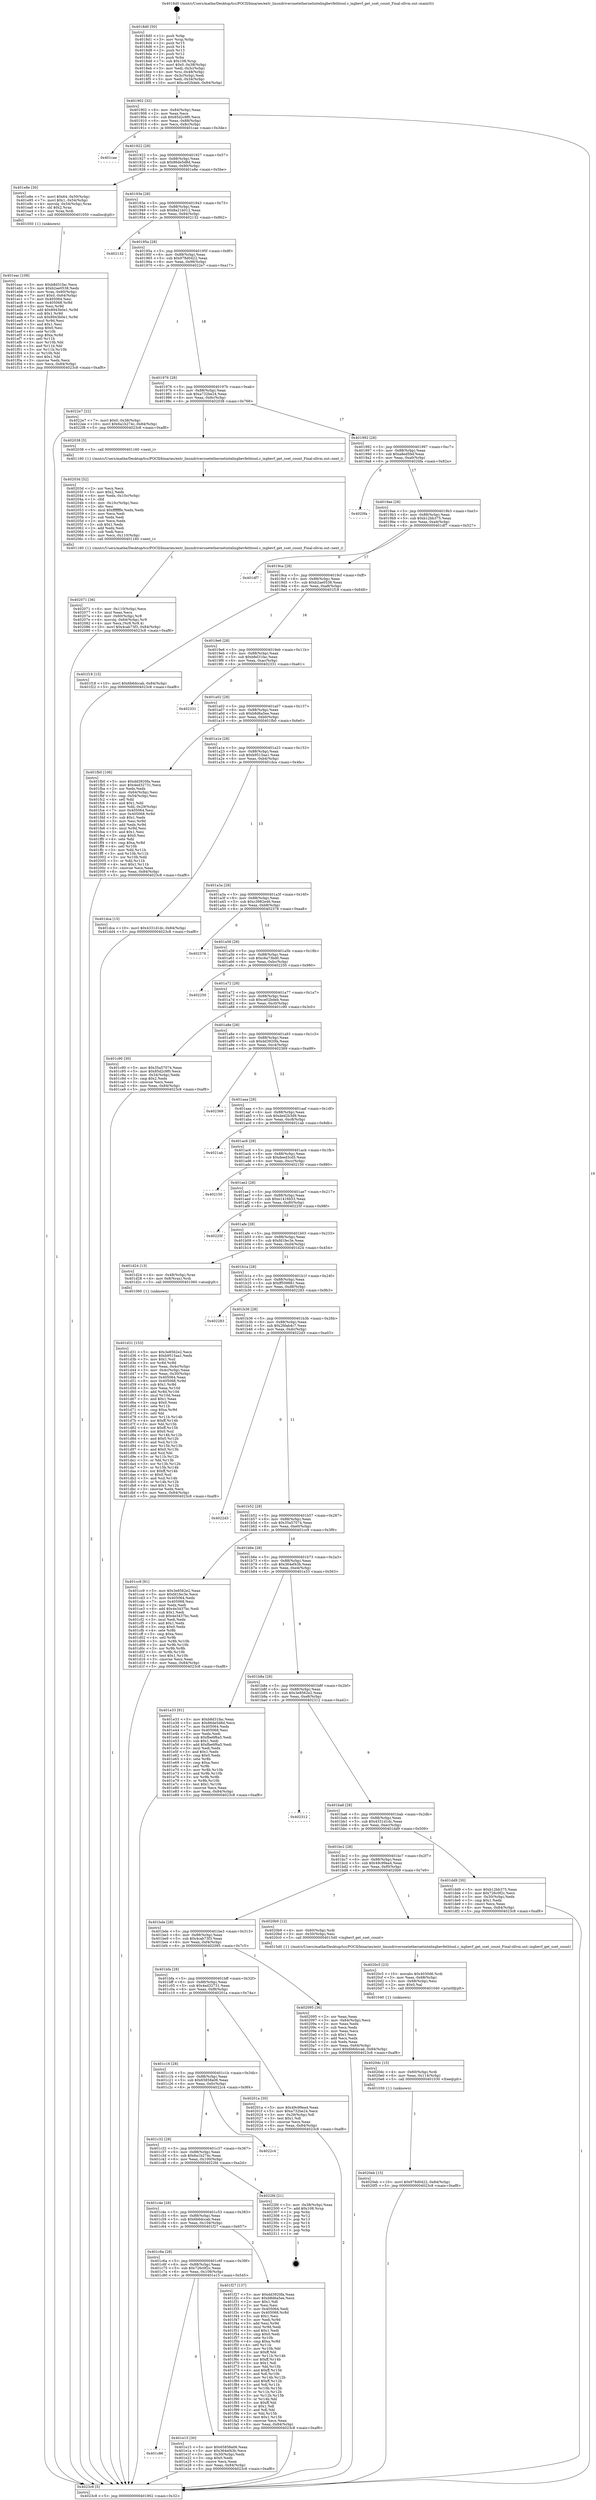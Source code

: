 digraph "0x4018d0" {
  label = "0x4018d0 (/mnt/c/Users/mathe/Desktop/tcc/POCII/binaries/extr_linuxdriversnetethernetintelixgbevfethtool.c_ixgbevf_get_sset_count_Final-ollvm.out::main(0))"
  labelloc = "t"
  node[shape=record]

  Entry [label="",width=0.3,height=0.3,shape=circle,fillcolor=black,style=filled]
  "0x401902" [label="{
     0x401902 [32]\l
     | [instrs]\l
     &nbsp;&nbsp;0x401902 \<+6\>: mov -0x84(%rbp),%eax\l
     &nbsp;&nbsp;0x401908 \<+2\>: mov %eax,%ecx\l
     &nbsp;&nbsp;0x40190a \<+6\>: sub $0x85d2c9f0,%ecx\l
     &nbsp;&nbsp;0x401910 \<+6\>: mov %eax,-0x88(%rbp)\l
     &nbsp;&nbsp;0x401916 \<+6\>: mov %ecx,-0x8c(%rbp)\l
     &nbsp;&nbsp;0x40191c \<+6\>: je 0000000000401cae \<main+0x3de\>\l
  }"]
  "0x401cae" [label="{
     0x401cae\l
  }", style=dashed]
  "0x401922" [label="{
     0x401922 [28]\l
     | [instrs]\l
     &nbsp;&nbsp;0x401922 \<+5\>: jmp 0000000000401927 \<main+0x57\>\l
     &nbsp;&nbsp;0x401927 \<+6\>: mov -0x88(%rbp),%eax\l
     &nbsp;&nbsp;0x40192d \<+5\>: sub $0x86de5d8d,%eax\l
     &nbsp;&nbsp;0x401932 \<+6\>: mov %eax,-0x90(%rbp)\l
     &nbsp;&nbsp;0x401938 \<+6\>: je 0000000000401e8e \<main+0x5be\>\l
  }"]
  Exit [label="",width=0.3,height=0.3,shape=circle,fillcolor=black,style=filled,peripheries=2]
  "0x401e8e" [label="{
     0x401e8e [30]\l
     | [instrs]\l
     &nbsp;&nbsp;0x401e8e \<+7\>: movl $0x64,-0x50(%rbp)\l
     &nbsp;&nbsp;0x401e95 \<+7\>: movl $0x1,-0x54(%rbp)\l
     &nbsp;&nbsp;0x401e9c \<+4\>: movslq -0x54(%rbp),%rax\l
     &nbsp;&nbsp;0x401ea0 \<+4\>: shl $0x2,%rax\l
     &nbsp;&nbsp;0x401ea4 \<+3\>: mov %rax,%rdi\l
     &nbsp;&nbsp;0x401ea7 \<+5\>: call 0000000000401050 \<malloc@plt\>\l
     | [calls]\l
     &nbsp;&nbsp;0x401050 \{1\} (unknown)\l
  }"]
  "0x40193e" [label="{
     0x40193e [28]\l
     | [instrs]\l
     &nbsp;&nbsp;0x40193e \<+5\>: jmp 0000000000401943 \<main+0x73\>\l
     &nbsp;&nbsp;0x401943 \<+6\>: mov -0x88(%rbp),%eax\l
     &nbsp;&nbsp;0x401949 \<+5\>: sub $0x8a21b012,%eax\l
     &nbsp;&nbsp;0x40194e \<+6\>: mov %eax,-0x94(%rbp)\l
     &nbsp;&nbsp;0x401954 \<+6\>: je 0000000000402132 \<main+0x862\>\l
  }"]
  "0x4020eb" [label="{
     0x4020eb [15]\l
     | [instrs]\l
     &nbsp;&nbsp;0x4020eb \<+10\>: movl $0x978d0422,-0x84(%rbp)\l
     &nbsp;&nbsp;0x4020f5 \<+5\>: jmp 00000000004023c8 \<main+0xaf8\>\l
  }"]
  "0x402132" [label="{
     0x402132\l
  }", style=dashed]
  "0x40195a" [label="{
     0x40195a [28]\l
     | [instrs]\l
     &nbsp;&nbsp;0x40195a \<+5\>: jmp 000000000040195f \<main+0x8f\>\l
     &nbsp;&nbsp;0x40195f \<+6\>: mov -0x88(%rbp),%eax\l
     &nbsp;&nbsp;0x401965 \<+5\>: sub $0x978d0422,%eax\l
     &nbsp;&nbsp;0x40196a \<+6\>: mov %eax,-0x98(%rbp)\l
     &nbsp;&nbsp;0x401970 \<+6\>: je 00000000004022e7 \<main+0xa17\>\l
  }"]
  "0x4020dc" [label="{
     0x4020dc [15]\l
     | [instrs]\l
     &nbsp;&nbsp;0x4020dc \<+4\>: mov -0x60(%rbp),%rdi\l
     &nbsp;&nbsp;0x4020e0 \<+6\>: mov %eax,-0x114(%rbp)\l
     &nbsp;&nbsp;0x4020e6 \<+5\>: call 0000000000401030 \<free@plt\>\l
     | [calls]\l
     &nbsp;&nbsp;0x401030 \{1\} (unknown)\l
  }"]
  "0x4022e7" [label="{
     0x4022e7 [22]\l
     | [instrs]\l
     &nbsp;&nbsp;0x4022e7 \<+7\>: movl $0x0,-0x38(%rbp)\l
     &nbsp;&nbsp;0x4022ee \<+10\>: movl $0x6a1b274c,-0x84(%rbp)\l
     &nbsp;&nbsp;0x4022f8 \<+5\>: jmp 00000000004023c8 \<main+0xaf8\>\l
  }"]
  "0x401976" [label="{
     0x401976 [28]\l
     | [instrs]\l
     &nbsp;&nbsp;0x401976 \<+5\>: jmp 000000000040197b \<main+0xab\>\l
     &nbsp;&nbsp;0x40197b \<+6\>: mov -0x88(%rbp),%eax\l
     &nbsp;&nbsp;0x401981 \<+5\>: sub $0xa732be24,%eax\l
     &nbsp;&nbsp;0x401986 \<+6\>: mov %eax,-0x9c(%rbp)\l
     &nbsp;&nbsp;0x40198c \<+6\>: je 0000000000402038 \<main+0x768\>\l
  }"]
  "0x4020c5" [label="{
     0x4020c5 [23]\l
     | [instrs]\l
     &nbsp;&nbsp;0x4020c5 \<+10\>: movabs $0x4030d6,%rdi\l
     &nbsp;&nbsp;0x4020cf \<+3\>: mov %eax,-0x68(%rbp)\l
     &nbsp;&nbsp;0x4020d2 \<+3\>: mov -0x68(%rbp),%esi\l
     &nbsp;&nbsp;0x4020d5 \<+2\>: mov $0x0,%al\l
     &nbsp;&nbsp;0x4020d7 \<+5\>: call 0000000000401040 \<printf@plt\>\l
     | [calls]\l
     &nbsp;&nbsp;0x401040 \{1\} (unknown)\l
  }"]
  "0x402038" [label="{
     0x402038 [5]\l
     | [instrs]\l
     &nbsp;&nbsp;0x402038 \<+5\>: call 0000000000401160 \<next_i\>\l
     | [calls]\l
     &nbsp;&nbsp;0x401160 \{1\} (/mnt/c/Users/mathe/Desktop/tcc/POCII/binaries/extr_linuxdriversnetethernetintelixgbevfethtool.c_ixgbevf_get_sset_count_Final-ollvm.out::next_i)\l
  }"]
  "0x401992" [label="{
     0x401992 [28]\l
     | [instrs]\l
     &nbsp;&nbsp;0x401992 \<+5\>: jmp 0000000000401997 \<main+0xc7\>\l
     &nbsp;&nbsp;0x401997 \<+6\>: mov -0x88(%rbp),%eax\l
     &nbsp;&nbsp;0x40199d \<+5\>: sub $0xa8ed5fef,%eax\l
     &nbsp;&nbsp;0x4019a2 \<+6\>: mov %eax,-0xa0(%rbp)\l
     &nbsp;&nbsp;0x4019a8 \<+6\>: je 00000000004020fa \<main+0x82a\>\l
  }"]
  "0x402071" [label="{
     0x402071 [36]\l
     | [instrs]\l
     &nbsp;&nbsp;0x402071 \<+6\>: mov -0x110(%rbp),%ecx\l
     &nbsp;&nbsp;0x402077 \<+3\>: imul %eax,%ecx\l
     &nbsp;&nbsp;0x40207a \<+4\>: mov -0x60(%rbp),%r8\l
     &nbsp;&nbsp;0x40207e \<+4\>: movslq -0x64(%rbp),%r9\l
     &nbsp;&nbsp;0x402082 \<+4\>: mov %ecx,(%r8,%r9,4)\l
     &nbsp;&nbsp;0x402086 \<+10\>: movl $0x4cab73f3,-0x84(%rbp)\l
     &nbsp;&nbsp;0x402090 \<+5\>: jmp 00000000004023c8 \<main+0xaf8\>\l
  }"]
  "0x4020fa" [label="{
     0x4020fa\l
  }", style=dashed]
  "0x4019ae" [label="{
     0x4019ae [28]\l
     | [instrs]\l
     &nbsp;&nbsp;0x4019ae \<+5\>: jmp 00000000004019b3 \<main+0xe3\>\l
     &nbsp;&nbsp;0x4019b3 \<+6\>: mov -0x88(%rbp),%eax\l
     &nbsp;&nbsp;0x4019b9 \<+5\>: sub $0xb12bb375,%eax\l
     &nbsp;&nbsp;0x4019be \<+6\>: mov %eax,-0xa4(%rbp)\l
     &nbsp;&nbsp;0x4019c4 \<+6\>: je 0000000000401df7 \<main+0x527\>\l
  }"]
  "0x40203d" [label="{
     0x40203d [52]\l
     | [instrs]\l
     &nbsp;&nbsp;0x40203d \<+2\>: xor %ecx,%ecx\l
     &nbsp;&nbsp;0x40203f \<+5\>: mov $0x2,%edx\l
     &nbsp;&nbsp;0x402044 \<+6\>: mov %edx,-0x10c(%rbp)\l
     &nbsp;&nbsp;0x40204a \<+1\>: cltd\l
     &nbsp;&nbsp;0x40204b \<+6\>: mov -0x10c(%rbp),%esi\l
     &nbsp;&nbsp;0x402051 \<+2\>: idiv %esi\l
     &nbsp;&nbsp;0x402053 \<+6\>: imul $0xfffffffe,%edx,%edx\l
     &nbsp;&nbsp;0x402059 \<+2\>: mov %ecx,%edi\l
     &nbsp;&nbsp;0x40205b \<+2\>: sub %edx,%edi\l
     &nbsp;&nbsp;0x40205d \<+2\>: mov %ecx,%edx\l
     &nbsp;&nbsp;0x40205f \<+3\>: sub $0x1,%edx\l
     &nbsp;&nbsp;0x402062 \<+2\>: add %edx,%edi\l
     &nbsp;&nbsp;0x402064 \<+2\>: sub %edi,%ecx\l
     &nbsp;&nbsp;0x402066 \<+6\>: mov %ecx,-0x110(%rbp)\l
     &nbsp;&nbsp;0x40206c \<+5\>: call 0000000000401160 \<next_i\>\l
     | [calls]\l
     &nbsp;&nbsp;0x401160 \{1\} (/mnt/c/Users/mathe/Desktop/tcc/POCII/binaries/extr_linuxdriversnetethernetintelixgbevfethtool.c_ixgbevf_get_sset_count_Final-ollvm.out::next_i)\l
  }"]
  "0x401df7" [label="{
     0x401df7\l
  }", style=dashed]
  "0x4019ca" [label="{
     0x4019ca [28]\l
     | [instrs]\l
     &nbsp;&nbsp;0x4019ca \<+5\>: jmp 00000000004019cf \<main+0xff\>\l
     &nbsp;&nbsp;0x4019cf \<+6\>: mov -0x88(%rbp),%eax\l
     &nbsp;&nbsp;0x4019d5 \<+5\>: sub $0xb2ae0538,%eax\l
     &nbsp;&nbsp;0x4019da \<+6\>: mov %eax,-0xa8(%rbp)\l
     &nbsp;&nbsp;0x4019e0 \<+6\>: je 0000000000401f18 \<main+0x648\>\l
  }"]
  "0x401eac" [label="{
     0x401eac [108]\l
     | [instrs]\l
     &nbsp;&nbsp;0x401eac \<+5\>: mov $0xb8d31fac,%ecx\l
     &nbsp;&nbsp;0x401eb1 \<+5\>: mov $0xb2ae0538,%edx\l
     &nbsp;&nbsp;0x401eb6 \<+4\>: mov %rax,-0x60(%rbp)\l
     &nbsp;&nbsp;0x401eba \<+7\>: movl $0x0,-0x64(%rbp)\l
     &nbsp;&nbsp;0x401ec1 \<+7\>: mov 0x405064,%esi\l
     &nbsp;&nbsp;0x401ec8 \<+8\>: mov 0x405068,%r8d\l
     &nbsp;&nbsp;0x401ed0 \<+3\>: mov %esi,%r9d\l
     &nbsp;&nbsp;0x401ed3 \<+7\>: add $0x8943b0e1,%r9d\l
     &nbsp;&nbsp;0x401eda \<+4\>: sub $0x1,%r9d\l
     &nbsp;&nbsp;0x401ede \<+7\>: sub $0x8943b0e1,%r9d\l
     &nbsp;&nbsp;0x401ee5 \<+4\>: imul %r9d,%esi\l
     &nbsp;&nbsp;0x401ee9 \<+3\>: and $0x1,%esi\l
     &nbsp;&nbsp;0x401eec \<+3\>: cmp $0x0,%esi\l
     &nbsp;&nbsp;0x401eef \<+4\>: sete %r10b\l
     &nbsp;&nbsp;0x401ef3 \<+4\>: cmp $0xa,%r8d\l
     &nbsp;&nbsp;0x401ef7 \<+4\>: setl %r11b\l
     &nbsp;&nbsp;0x401efb \<+3\>: mov %r10b,%bl\l
     &nbsp;&nbsp;0x401efe \<+3\>: and %r11b,%bl\l
     &nbsp;&nbsp;0x401f01 \<+3\>: xor %r11b,%r10b\l
     &nbsp;&nbsp;0x401f04 \<+3\>: or %r10b,%bl\l
     &nbsp;&nbsp;0x401f07 \<+3\>: test $0x1,%bl\l
     &nbsp;&nbsp;0x401f0a \<+3\>: cmovne %edx,%ecx\l
     &nbsp;&nbsp;0x401f0d \<+6\>: mov %ecx,-0x84(%rbp)\l
     &nbsp;&nbsp;0x401f13 \<+5\>: jmp 00000000004023c8 \<main+0xaf8\>\l
  }"]
  "0x401f18" [label="{
     0x401f18 [15]\l
     | [instrs]\l
     &nbsp;&nbsp;0x401f18 \<+10\>: movl $0x6b6dccab,-0x84(%rbp)\l
     &nbsp;&nbsp;0x401f22 \<+5\>: jmp 00000000004023c8 \<main+0xaf8\>\l
  }"]
  "0x4019e6" [label="{
     0x4019e6 [28]\l
     | [instrs]\l
     &nbsp;&nbsp;0x4019e6 \<+5\>: jmp 00000000004019eb \<main+0x11b\>\l
     &nbsp;&nbsp;0x4019eb \<+6\>: mov -0x88(%rbp),%eax\l
     &nbsp;&nbsp;0x4019f1 \<+5\>: sub $0xb8d31fac,%eax\l
     &nbsp;&nbsp;0x4019f6 \<+6\>: mov %eax,-0xac(%rbp)\l
     &nbsp;&nbsp;0x4019fc \<+6\>: je 0000000000402331 \<main+0xa61\>\l
  }"]
  "0x401c86" [label="{
     0x401c86\l
  }", style=dashed]
  "0x402331" [label="{
     0x402331\l
  }", style=dashed]
  "0x401a02" [label="{
     0x401a02 [28]\l
     | [instrs]\l
     &nbsp;&nbsp;0x401a02 \<+5\>: jmp 0000000000401a07 \<main+0x137\>\l
     &nbsp;&nbsp;0x401a07 \<+6\>: mov -0x88(%rbp),%eax\l
     &nbsp;&nbsp;0x401a0d \<+5\>: sub $0xb8d6a5ee,%eax\l
     &nbsp;&nbsp;0x401a12 \<+6\>: mov %eax,-0xb0(%rbp)\l
     &nbsp;&nbsp;0x401a18 \<+6\>: je 0000000000401fb0 \<main+0x6e0\>\l
  }"]
  "0x401e15" [label="{
     0x401e15 [30]\l
     | [instrs]\l
     &nbsp;&nbsp;0x401e15 \<+5\>: mov $0x65858a06,%eax\l
     &nbsp;&nbsp;0x401e1a \<+5\>: mov $0x364ef43b,%ecx\l
     &nbsp;&nbsp;0x401e1f \<+3\>: mov -0x30(%rbp),%edx\l
     &nbsp;&nbsp;0x401e22 \<+3\>: cmp $0x0,%edx\l
     &nbsp;&nbsp;0x401e25 \<+3\>: cmove %ecx,%eax\l
     &nbsp;&nbsp;0x401e28 \<+6\>: mov %eax,-0x84(%rbp)\l
     &nbsp;&nbsp;0x401e2e \<+5\>: jmp 00000000004023c8 \<main+0xaf8\>\l
  }"]
  "0x401fb0" [label="{
     0x401fb0 [106]\l
     | [instrs]\l
     &nbsp;&nbsp;0x401fb0 \<+5\>: mov $0xdd3920fa,%eax\l
     &nbsp;&nbsp;0x401fb5 \<+5\>: mov $0x4ed32731,%ecx\l
     &nbsp;&nbsp;0x401fba \<+2\>: xor %edx,%edx\l
     &nbsp;&nbsp;0x401fbc \<+3\>: mov -0x64(%rbp),%esi\l
     &nbsp;&nbsp;0x401fbf \<+3\>: cmp -0x54(%rbp),%esi\l
     &nbsp;&nbsp;0x401fc2 \<+4\>: setl %dil\l
     &nbsp;&nbsp;0x401fc6 \<+4\>: and $0x1,%dil\l
     &nbsp;&nbsp;0x401fca \<+4\>: mov %dil,-0x29(%rbp)\l
     &nbsp;&nbsp;0x401fce \<+7\>: mov 0x405064,%esi\l
     &nbsp;&nbsp;0x401fd5 \<+8\>: mov 0x405068,%r8d\l
     &nbsp;&nbsp;0x401fdd \<+3\>: sub $0x1,%edx\l
     &nbsp;&nbsp;0x401fe0 \<+3\>: mov %esi,%r9d\l
     &nbsp;&nbsp;0x401fe3 \<+3\>: add %edx,%r9d\l
     &nbsp;&nbsp;0x401fe6 \<+4\>: imul %r9d,%esi\l
     &nbsp;&nbsp;0x401fea \<+3\>: and $0x1,%esi\l
     &nbsp;&nbsp;0x401fed \<+3\>: cmp $0x0,%esi\l
     &nbsp;&nbsp;0x401ff0 \<+4\>: sete %dil\l
     &nbsp;&nbsp;0x401ff4 \<+4\>: cmp $0xa,%r8d\l
     &nbsp;&nbsp;0x401ff8 \<+4\>: setl %r10b\l
     &nbsp;&nbsp;0x401ffc \<+3\>: mov %dil,%r11b\l
     &nbsp;&nbsp;0x401fff \<+3\>: and %r10b,%r11b\l
     &nbsp;&nbsp;0x402002 \<+3\>: xor %r10b,%dil\l
     &nbsp;&nbsp;0x402005 \<+3\>: or %dil,%r11b\l
     &nbsp;&nbsp;0x402008 \<+4\>: test $0x1,%r11b\l
     &nbsp;&nbsp;0x40200c \<+3\>: cmovne %ecx,%eax\l
     &nbsp;&nbsp;0x40200f \<+6\>: mov %eax,-0x84(%rbp)\l
     &nbsp;&nbsp;0x402015 \<+5\>: jmp 00000000004023c8 \<main+0xaf8\>\l
  }"]
  "0x401a1e" [label="{
     0x401a1e [28]\l
     | [instrs]\l
     &nbsp;&nbsp;0x401a1e \<+5\>: jmp 0000000000401a23 \<main+0x153\>\l
     &nbsp;&nbsp;0x401a23 \<+6\>: mov -0x88(%rbp),%eax\l
     &nbsp;&nbsp;0x401a29 \<+5\>: sub $0xb9515aa1,%eax\l
     &nbsp;&nbsp;0x401a2e \<+6\>: mov %eax,-0xb4(%rbp)\l
     &nbsp;&nbsp;0x401a34 \<+6\>: je 0000000000401dca \<main+0x4fa\>\l
  }"]
  "0x401c6a" [label="{
     0x401c6a [28]\l
     | [instrs]\l
     &nbsp;&nbsp;0x401c6a \<+5\>: jmp 0000000000401c6f \<main+0x39f\>\l
     &nbsp;&nbsp;0x401c6f \<+6\>: mov -0x88(%rbp),%eax\l
     &nbsp;&nbsp;0x401c75 \<+5\>: sub $0x726c0f2c,%eax\l
     &nbsp;&nbsp;0x401c7a \<+6\>: mov %eax,-0x108(%rbp)\l
     &nbsp;&nbsp;0x401c80 \<+6\>: je 0000000000401e15 \<main+0x545\>\l
  }"]
  "0x401dca" [label="{
     0x401dca [15]\l
     | [instrs]\l
     &nbsp;&nbsp;0x401dca \<+10\>: movl $0x4331d1dc,-0x84(%rbp)\l
     &nbsp;&nbsp;0x401dd4 \<+5\>: jmp 00000000004023c8 \<main+0xaf8\>\l
  }"]
  "0x401a3a" [label="{
     0x401a3a [28]\l
     | [instrs]\l
     &nbsp;&nbsp;0x401a3a \<+5\>: jmp 0000000000401a3f \<main+0x16f\>\l
     &nbsp;&nbsp;0x401a3f \<+6\>: mov -0x88(%rbp),%eax\l
     &nbsp;&nbsp;0x401a45 \<+5\>: sub $0xc3982e46,%eax\l
     &nbsp;&nbsp;0x401a4a \<+6\>: mov %eax,-0xb8(%rbp)\l
     &nbsp;&nbsp;0x401a50 \<+6\>: je 0000000000402378 \<main+0xaa8\>\l
  }"]
  "0x401f27" [label="{
     0x401f27 [137]\l
     | [instrs]\l
     &nbsp;&nbsp;0x401f27 \<+5\>: mov $0xdd3920fa,%eax\l
     &nbsp;&nbsp;0x401f2c \<+5\>: mov $0xb8d6a5ee,%ecx\l
     &nbsp;&nbsp;0x401f31 \<+2\>: mov $0x1,%dl\l
     &nbsp;&nbsp;0x401f33 \<+2\>: xor %esi,%esi\l
     &nbsp;&nbsp;0x401f35 \<+7\>: mov 0x405064,%edi\l
     &nbsp;&nbsp;0x401f3c \<+8\>: mov 0x405068,%r8d\l
     &nbsp;&nbsp;0x401f44 \<+3\>: sub $0x1,%esi\l
     &nbsp;&nbsp;0x401f47 \<+3\>: mov %edi,%r9d\l
     &nbsp;&nbsp;0x401f4a \<+3\>: add %esi,%r9d\l
     &nbsp;&nbsp;0x401f4d \<+4\>: imul %r9d,%edi\l
     &nbsp;&nbsp;0x401f51 \<+3\>: and $0x1,%edi\l
     &nbsp;&nbsp;0x401f54 \<+3\>: cmp $0x0,%edi\l
     &nbsp;&nbsp;0x401f57 \<+4\>: sete %r10b\l
     &nbsp;&nbsp;0x401f5b \<+4\>: cmp $0xa,%r8d\l
     &nbsp;&nbsp;0x401f5f \<+4\>: setl %r11b\l
     &nbsp;&nbsp;0x401f63 \<+3\>: mov %r10b,%bl\l
     &nbsp;&nbsp;0x401f66 \<+3\>: xor $0xff,%bl\l
     &nbsp;&nbsp;0x401f69 \<+3\>: mov %r11b,%r14b\l
     &nbsp;&nbsp;0x401f6c \<+4\>: xor $0xff,%r14b\l
     &nbsp;&nbsp;0x401f70 \<+3\>: xor $0x1,%dl\l
     &nbsp;&nbsp;0x401f73 \<+3\>: mov %bl,%r15b\l
     &nbsp;&nbsp;0x401f76 \<+4\>: and $0xff,%r15b\l
     &nbsp;&nbsp;0x401f7a \<+3\>: and %dl,%r10b\l
     &nbsp;&nbsp;0x401f7d \<+3\>: mov %r14b,%r12b\l
     &nbsp;&nbsp;0x401f80 \<+4\>: and $0xff,%r12b\l
     &nbsp;&nbsp;0x401f84 \<+3\>: and %dl,%r11b\l
     &nbsp;&nbsp;0x401f87 \<+3\>: or %r10b,%r15b\l
     &nbsp;&nbsp;0x401f8a \<+3\>: or %r11b,%r12b\l
     &nbsp;&nbsp;0x401f8d \<+3\>: xor %r12b,%r15b\l
     &nbsp;&nbsp;0x401f90 \<+3\>: or %r14b,%bl\l
     &nbsp;&nbsp;0x401f93 \<+3\>: xor $0xff,%bl\l
     &nbsp;&nbsp;0x401f96 \<+3\>: or $0x1,%dl\l
     &nbsp;&nbsp;0x401f99 \<+2\>: and %dl,%bl\l
     &nbsp;&nbsp;0x401f9b \<+3\>: or %bl,%r15b\l
     &nbsp;&nbsp;0x401f9e \<+4\>: test $0x1,%r15b\l
     &nbsp;&nbsp;0x401fa2 \<+3\>: cmovne %ecx,%eax\l
     &nbsp;&nbsp;0x401fa5 \<+6\>: mov %eax,-0x84(%rbp)\l
     &nbsp;&nbsp;0x401fab \<+5\>: jmp 00000000004023c8 \<main+0xaf8\>\l
  }"]
  "0x402378" [label="{
     0x402378\l
  }", style=dashed]
  "0x401a56" [label="{
     0x401a56 [28]\l
     | [instrs]\l
     &nbsp;&nbsp;0x401a56 \<+5\>: jmp 0000000000401a5b \<main+0x18b\>\l
     &nbsp;&nbsp;0x401a5b \<+6\>: mov -0x88(%rbp),%eax\l
     &nbsp;&nbsp;0x401a61 \<+5\>: sub $0xc6a73bd0,%eax\l
     &nbsp;&nbsp;0x401a66 \<+6\>: mov %eax,-0xbc(%rbp)\l
     &nbsp;&nbsp;0x401a6c \<+6\>: je 0000000000402250 \<main+0x980\>\l
  }"]
  "0x401c4e" [label="{
     0x401c4e [28]\l
     | [instrs]\l
     &nbsp;&nbsp;0x401c4e \<+5\>: jmp 0000000000401c53 \<main+0x383\>\l
     &nbsp;&nbsp;0x401c53 \<+6\>: mov -0x88(%rbp),%eax\l
     &nbsp;&nbsp;0x401c59 \<+5\>: sub $0x6b6dccab,%eax\l
     &nbsp;&nbsp;0x401c5e \<+6\>: mov %eax,-0x104(%rbp)\l
     &nbsp;&nbsp;0x401c64 \<+6\>: je 0000000000401f27 \<main+0x657\>\l
  }"]
  "0x402250" [label="{
     0x402250\l
  }", style=dashed]
  "0x401a72" [label="{
     0x401a72 [28]\l
     | [instrs]\l
     &nbsp;&nbsp;0x401a72 \<+5\>: jmp 0000000000401a77 \<main+0x1a7\>\l
     &nbsp;&nbsp;0x401a77 \<+6\>: mov -0x88(%rbp),%eax\l
     &nbsp;&nbsp;0x401a7d \<+5\>: sub $0xce02bdeb,%eax\l
     &nbsp;&nbsp;0x401a82 \<+6\>: mov %eax,-0xc0(%rbp)\l
     &nbsp;&nbsp;0x401a88 \<+6\>: je 0000000000401c90 \<main+0x3c0\>\l
  }"]
  "0x4022fd" [label="{
     0x4022fd [21]\l
     | [instrs]\l
     &nbsp;&nbsp;0x4022fd \<+3\>: mov -0x38(%rbp),%eax\l
     &nbsp;&nbsp;0x402300 \<+7\>: add $0x108,%rsp\l
     &nbsp;&nbsp;0x402307 \<+1\>: pop %rbx\l
     &nbsp;&nbsp;0x402308 \<+2\>: pop %r12\l
     &nbsp;&nbsp;0x40230a \<+2\>: pop %r13\l
     &nbsp;&nbsp;0x40230c \<+2\>: pop %r14\l
     &nbsp;&nbsp;0x40230e \<+2\>: pop %r15\l
     &nbsp;&nbsp;0x402310 \<+1\>: pop %rbp\l
     &nbsp;&nbsp;0x402311 \<+1\>: ret\l
  }"]
  "0x401c90" [label="{
     0x401c90 [30]\l
     | [instrs]\l
     &nbsp;&nbsp;0x401c90 \<+5\>: mov $0x35a57074,%eax\l
     &nbsp;&nbsp;0x401c95 \<+5\>: mov $0x85d2c9f0,%ecx\l
     &nbsp;&nbsp;0x401c9a \<+3\>: mov -0x34(%rbp),%edx\l
     &nbsp;&nbsp;0x401c9d \<+3\>: cmp $0x2,%edx\l
     &nbsp;&nbsp;0x401ca0 \<+3\>: cmovne %ecx,%eax\l
     &nbsp;&nbsp;0x401ca3 \<+6\>: mov %eax,-0x84(%rbp)\l
     &nbsp;&nbsp;0x401ca9 \<+5\>: jmp 00000000004023c8 \<main+0xaf8\>\l
  }"]
  "0x401a8e" [label="{
     0x401a8e [28]\l
     | [instrs]\l
     &nbsp;&nbsp;0x401a8e \<+5\>: jmp 0000000000401a93 \<main+0x1c3\>\l
     &nbsp;&nbsp;0x401a93 \<+6\>: mov -0x88(%rbp),%eax\l
     &nbsp;&nbsp;0x401a99 \<+5\>: sub $0xdd3920fa,%eax\l
     &nbsp;&nbsp;0x401a9e \<+6\>: mov %eax,-0xc4(%rbp)\l
     &nbsp;&nbsp;0x401aa4 \<+6\>: je 0000000000402369 \<main+0xa99\>\l
  }"]
  "0x4023c8" [label="{
     0x4023c8 [5]\l
     | [instrs]\l
     &nbsp;&nbsp;0x4023c8 \<+5\>: jmp 0000000000401902 \<main+0x32\>\l
  }"]
  "0x4018d0" [label="{
     0x4018d0 [50]\l
     | [instrs]\l
     &nbsp;&nbsp;0x4018d0 \<+1\>: push %rbp\l
     &nbsp;&nbsp;0x4018d1 \<+3\>: mov %rsp,%rbp\l
     &nbsp;&nbsp;0x4018d4 \<+2\>: push %r15\l
     &nbsp;&nbsp;0x4018d6 \<+2\>: push %r14\l
     &nbsp;&nbsp;0x4018d8 \<+2\>: push %r13\l
     &nbsp;&nbsp;0x4018da \<+2\>: push %r12\l
     &nbsp;&nbsp;0x4018dc \<+1\>: push %rbx\l
     &nbsp;&nbsp;0x4018dd \<+7\>: sub $0x108,%rsp\l
     &nbsp;&nbsp;0x4018e4 \<+7\>: movl $0x0,-0x38(%rbp)\l
     &nbsp;&nbsp;0x4018eb \<+3\>: mov %edi,-0x3c(%rbp)\l
     &nbsp;&nbsp;0x4018ee \<+4\>: mov %rsi,-0x48(%rbp)\l
     &nbsp;&nbsp;0x4018f2 \<+3\>: mov -0x3c(%rbp),%edi\l
     &nbsp;&nbsp;0x4018f5 \<+3\>: mov %edi,-0x34(%rbp)\l
     &nbsp;&nbsp;0x4018f8 \<+10\>: movl $0xce02bdeb,-0x84(%rbp)\l
  }"]
  "0x401c32" [label="{
     0x401c32 [28]\l
     | [instrs]\l
     &nbsp;&nbsp;0x401c32 \<+5\>: jmp 0000000000401c37 \<main+0x367\>\l
     &nbsp;&nbsp;0x401c37 \<+6\>: mov -0x88(%rbp),%eax\l
     &nbsp;&nbsp;0x401c3d \<+5\>: sub $0x6a1b274c,%eax\l
     &nbsp;&nbsp;0x401c42 \<+6\>: mov %eax,-0x100(%rbp)\l
     &nbsp;&nbsp;0x401c48 \<+6\>: je 00000000004022fd \<main+0xa2d\>\l
  }"]
  "0x402369" [label="{
     0x402369\l
  }", style=dashed]
  "0x401aaa" [label="{
     0x401aaa [28]\l
     | [instrs]\l
     &nbsp;&nbsp;0x401aaa \<+5\>: jmp 0000000000401aaf \<main+0x1df\>\l
     &nbsp;&nbsp;0x401aaf \<+6\>: mov -0x88(%rbp),%eax\l
     &nbsp;&nbsp;0x401ab5 \<+5\>: sub $0xded2b3d9,%eax\l
     &nbsp;&nbsp;0x401aba \<+6\>: mov %eax,-0xc8(%rbp)\l
     &nbsp;&nbsp;0x401ac0 \<+6\>: je 00000000004021ab \<main+0x8db\>\l
  }"]
  "0x4022c4" [label="{
     0x4022c4\l
  }", style=dashed]
  "0x4021ab" [label="{
     0x4021ab\l
  }", style=dashed]
  "0x401ac6" [label="{
     0x401ac6 [28]\l
     | [instrs]\l
     &nbsp;&nbsp;0x401ac6 \<+5\>: jmp 0000000000401acb \<main+0x1fb\>\l
     &nbsp;&nbsp;0x401acb \<+6\>: mov -0x88(%rbp),%eax\l
     &nbsp;&nbsp;0x401ad1 \<+5\>: sub $0xdeed3cd5,%eax\l
     &nbsp;&nbsp;0x401ad6 \<+6\>: mov %eax,-0xcc(%rbp)\l
     &nbsp;&nbsp;0x401adc \<+6\>: je 0000000000402150 \<main+0x880\>\l
  }"]
  "0x401c16" [label="{
     0x401c16 [28]\l
     | [instrs]\l
     &nbsp;&nbsp;0x401c16 \<+5\>: jmp 0000000000401c1b \<main+0x34b\>\l
     &nbsp;&nbsp;0x401c1b \<+6\>: mov -0x88(%rbp),%eax\l
     &nbsp;&nbsp;0x401c21 \<+5\>: sub $0x65858a06,%eax\l
     &nbsp;&nbsp;0x401c26 \<+6\>: mov %eax,-0xfc(%rbp)\l
     &nbsp;&nbsp;0x401c2c \<+6\>: je 00000000004022c4 \<main+0x9f4\>\l
  }"]
  "0x402150" [label="{
     0x402150\l
  }", style=dashed]
  "0x401ae2" [label="{
     0x401ae2 [28]\l
     | [instrs]\l
     &nbsp;&nbsp;0x401ae2 \<+5\>: jmp 0000000000401ae7 \<main+0x217\>\l
     &nbsp;&nbsp;0x401ae7 \<+6\>: mov -0x88(%rbp),%eax\l
     &nbsp;&nbsp;0x401aed \<+5\>: sub $0xe1416b53,%eax\l
     &nbsp;&nbsp;0x401af2 \<+6\>: mov %eax,-0xd0(%rbp)\l
     &nbsp;&nbsp;0x401af8 \<+6\>: je 000000000040225f \<main+0x98f\>\l
  }"]
  "0x40201a" [label="{
     0x40201a [30]\l
     | [instrs]\l
     &nbsp;&nbsp;0x40201a \<+5\>: mov $0x49c99ea4,%eax\l
     &nbsp;&nbsp;0x40201f \<+5\>: mov $0xa732be24,%ecx\l
     &nbsp;&nbsp;0x402024 \<+3\>: mov -0x29(%rbp),%dl\l
     &nbsp;&nbsp;0x402027 \<+3\>: test $0x1,%dl\l
     &nbsp;&nbsp;0x40202a \<+3\>: cmovne %ecx,%eax\l
     &nbsp;&nbsp;0x40202d \<+6\>: mov %eax,-0x84(%rbp)\l
     &nbsp;&nbsp;0x402033 \<+5\>: jmp 00000000004023c8 \<main+0xaf8\>\l
  }"]
  "0x40225f" [label="{
     0x40225f\l
  }", style=dashed]
  "0x401afe" [label="{
     0x401afe [28]\l
     | [instrs]\l
     &nbsp;&nbsp;0x401afe \<+5\>: jmp 0000000000401b03 \<main+0x233\>\l
     &nbsp;&nbsp;0x401b03 \<+6\>: mov -0x88(%rbp),%eax\l
     &nbsp;&nbsp;0x401b09 \<+5\>: sub $0xfd1fec3e,%eax\l
     &nbsp;&nbsp;0x401b0e \<+6\>: mov %eax,-0xd4(%rbp)\l
     &nbsp;&nbsp;0x401b14 \<+6\>: je 0000000000401d24 \<main+0x454\>\l
  }"]
  "0x401bfa" [label="{
     0x401bfa [28]\l
     | [instrs]\l
     &nbsp;&nbsp;0x401bfa \<+5\>: jmp 0000000000401bff \<main+0x32f\>\l
     &nbsp;&nbsp;0x401bff \<+6\>: mov -0x88(%rbp),%eax\l
     &nbsp;&nbsp;0x401c05 \<+5\>: sub $0x4ed32731,%eax\l
     &nbsp;&nbsp;0x401c0a \<+6\>: mov %eax,-0xf8(%rbp)\l
     &nbsp;&nbsp;0x401c10 \<+6\>: je 000000000040201a \<main+0x74a\>\l
  }"]
  "0x401d24" [label="{
     0x401d24 [13]\l
     | [instrs]\l
     &nbsp;&nbsp;0x401d24 \<+4\>: mov -0x48(%rbp),%rax\l
     &nbsp;&nbsp;0x401d28 \<+4\>: mov 0x8(%rax),%rdi\l
     &nbsp;&nbsp;0x401d2c \<+5\>: call 0000000000401060 \<atoi@plt\>\l
     | [calls]\l
     &nbsp;&nbsp;0x401060 \{1\} (unknown)\l
  }"]
  "0x401b1a" [label="{
     0x401b1a [28]\l
     | [instrs]\l
     &nbsp;&nbsp;0x401b1a \<+5\>: jmp 0000000000401b1f \<main+0x24f\>\l
     &nbsp;&nbsp;0x401b1f \<+6\>: mov -0x88(%rbp),%eax\l
     &nbsp;&nbsp;0x401b25 \<+5\>: sub $0xff509881,%eax\l
     &nbsp;&nbsp;0x401b2a \<+6\>: mov %eax,-0xd8(%rbp)\l
     &nbsp;&nbsp;0x401b30 \<+6\>: je 0000000000402283 \<main+0x9b3\>\l
  }"]
  "0x402095" [label="{
     0x402095 [36]\l
     | [instrs]\l
     &nbsp;&nbsp;0x402095 \<+2\>: xor %eax,%eax\l
     &nbsp;&nbsp;0x402097 \<+3\>: mov -0x64(%rbp),%ecx\l
     &nbsp;&nbsp;0x40209a \<+2\>: mov %eax,%edx\l
     &nbsp;&nbsp;0x40209c \<+2\>: sub %ecx,%edx\l
     &nbsp;&nbsp;0x40209e \<+2\>: mov %eax,%ecx\l
     &nbsp;&nbsp;0x4020a0 \<+3\>: sub $0x1,%ecx\l
     &nbsp;&nbsp;0x4020a3 \<+2\>: add %ecx,%edx\l
     &nbsp;&nbsp;0x4020a5 \<+2\>: sub %edx,%eax\l
     &nbsp;&nbsp;0x4020a7 \<+3\>: mov %eax,-0x64(%rbp)\l
     &nbsp;&nbsp;0x4020aa \<+10\>: movl $0x6b6dccab,-0x84(%rbp)\l
     &nbsp;&nbsp;0x4020b4 \<+5\>: jmp 00000000004023c8 \<main+0xaf8\>\l
  }"]
  "0x402283" [label="{
     0x402283\l
  }", style=dashed]
  "0x401b36" [label="{
     0x401b36 [28]\l
     | [instrs]\l
     &nbsp;&nbsp;0x401b36 \<+5\>: jmp 0000000000401b3b \<main+0x26b\>\l
     &nbsp;&nbsp;0x401b3b \<+6\>: mov -0x88(%rbp),%eax\l
     &nbsp;&nbsp;0x401b41 \<+5\>: sub $0x2fdab4c7,%eax\l
     &nbsp;&nbsp;0x401b46 \<+6\>: mov %eax,-0xdc(%rbp)\l
     &nbsp;&nbsp;0x401b4c \<+6\>: je 00000000004022d3 \<main+0xa03\>\l
  }"]
  "0x401bde" [label="{
     0x401bde [28]\l
     | [instrs]\l
     &nbsp;&nbsp;0x401bde \<+5\>: jmp 0000000000401be3 \<main+0x313\>\l
     &nbsp;&nbsp;0x401be3 \<+6\>: mov -0x88(%rbp),%eax\l
     &nbsp;&nbsp;0x401be9 \<+5\>: sub $0x4cab73f3,%eax\l
     &nbsp;&nbsp;0x401bee \<+6\>: mov %eax,-0xf4(%rbp)\l
     &nbsp;&nbsp;0x401bf4 \<+6\>: je 0000000000402095 \<main+0x7c5\>\l
  }"]
  "0x4022d3" [label="{
     0x4022d3\l
  }", style=dashed]
  "0x401b52" [label="{
     0x401b52 [28]\l
     | [instrs]\l
     &nbsp;&nbsp;0x401b52 \<+5\>: jmp 0000000000401b57 \<main+0x287\>\l
     &nbsp;&nbsp;0x401b57 \<+6\>: mov -0x88(%rbp),%eax\l
     &nbsp;&nbsp;0x401b5d \<+5\>: sub $0x35a57074,%eax\l
     &nbsp;&nbsp;0x401b62 \<+6\>: mov %eax,-0xe0(%rbp)\l
     &nbsp;&nbsp;0x401b68 \<+6\>: je 0000000000401cc9 \<main+0x3f9\>\l
  }"]
  "0x4020b9" [label="{
     0x4020b9 [12]\l
     | [instrs]\l
     &nbsp;&nbsp;0x4020b9 \<+4\>: mov -0x60(%rbp),%rdi\l
     &nbsp;&nbsp;0x4020bd \<+3\>: mov -0x50(%rbp),%esi\l
     &nbsp;&nbsp;0x4020c0 \<+5\>: call 00000000004015d0 \<ixgbevf_get_sset_count\>\l
     | [calls]\l
     &nbsp;&nbsp;0x4015d0 \{1\} (/mnt/c/Users/mathe/Desktop/tcc/POCII/binaries/extr_linuxdriversnetethernetintelixgbevfethtool.c_ixgbevf_get_sset_count_Final-ollvm.out::ixgbevf_get_sset_count)\l
  }"]
  "0x401cc9" [label="{
     0x401cc9 [91]\l
     | [instrs]\l
     &nbsp;&nbsp;0x401cc9 \<+5\>: mov $0x3e8562e2,%eax\l
     &nbsp;&nbsp;0x401cce \<+5\>: mov $0xfd1fec3e,%ecx\l
     &nbsp;&nbsp;0x401cd3 \<+7\>: mov 0x405064,%edx\l
     &nbsp;&nbsp;0x401cda \<+7\>: mov 0x405068,%esi\l
     &nbsp;&nbsp;0x401ce1 \<+2\>: mov %edx,%edi\l
     &nbsp;&nbsp;0x401ce3 \<+6\>: add $0x4e3437bc,%edi\l
     &nbsp;&nbsp;0x401ce9 \<+3\>: sub $0x1,%edi\l
     &nbsp;&nbsp;0x401cec \<+6\>: sub $0x4e3437bc,%edi\l
     &nbsp;&nbsp;0x401cf2 \<+3\>: imul %edi,%edx\l
     &nbsp;&nbsp;0x401cf5 \<+3\>: and $0x1,%edx\l
     &nbsp;&nbsp;0x401cf8 \<+3\>: cmp $0x0,%edx\l
     &nbsp;&nbsp;0x401cfb \<+4\>: sete %r8b\l
     &nbsp;&nbsp;0x401cff \<+3\>: cmp $0xa,%esi\l
     &nbsp;&nbsp;0x401d02 \<+4\>: setl %r9b\l
     &nbsp;&nbsp;0x401d06 \<+3\>: mov %r8b,%r10b\l
     &nbsp;&nbsp;0x401d09 \<+3\>: and %r9b,%r10b\l
     &nbsp;&nbsp;0x401d0c \<+3\>: xor %r9b,%r8b\l
     &nbsp;&nbsp;0x401d0f \<+3\>: or %r8b,%r10b\l
     &nbsp;&nbsp;0x401d12 \<+4\>: test $0x1,%r10b\l
     &nbsp;&nbsp;0x401d16 \<+3\>: cmovne %ecx,%eax\l
     &nbsp;&nbsp;0x401d19 \<+6\>: mov %eax,-0x84(%rbp)\l
     &nbsp;&nbsp;0x401d1f \<+5\>: jmp 00000000004023c8 \<main+0xaf8\>\l
  }"]
  "0x401b6e" [label="{
     0x401b6e [28]\l
     | [instrs]\l
     &nbsp;&nbsp;0x401b6e \<+5\>: jmp 0000000000401b73 \<main+0x2a3\>\l
     &nbsp;&nbsp;0x401b73 \<+6\>: mov -0x88(%rbp),%eax\l
     &nbsp;&nbsp;0x401b79 \<+5\>: sub $0x364ef43b,%eax\l
     &nbsp;&nbsp;0x401b7e \<+6\>: mov %eax,-0xe4(%rbp)\l
     &nbsp;&nbsp;0x401b84 \<+6\>: je 0000000000401e33 \<main+0x563\>\l
  }"]
  "0x401d31" [label="{
     0x401d31 [153]\l
     | [instrs]\l
     &nbsp;&nbsp;0x401d31 \<+5\>: mov $0x3e8562e2,%ecx\l
     &nbsp;&nbsp;0x401d36 \<+5\>: mov $0xb9515aa1,%edx\l
     &nbsp;&nbsp;0x401d3b \<+3\>: mov $0x1,%sil\l
     &nbsp;&nbsp;0x401d3e \<+3\>: xor %r8d,%r8d\l
     &nbsp;&nbsp;0x401d41 \<+3\>: mov %eax,-0x4c(%rbp)\l
     &nbsp;&nbsp;0x401d44 \<+3\>: mov -0x4c(%rbp),%eax\l
     &nbsp;&nbsp;0x401d47 \<+3\>: mov %eax,-0x30(%rbp)\l
     &nbsp;&nbsp;0x401d4a \<+7\>: mov 0x405064,%eax\l
     &nbsp;&nbsp;0x401d51 \<+8\>: mov 0x405068,%r9d\l
     &nbsp;&nbsp;0x401d59 \<+4\>: sub $0x1,%r8d\l
     &nbsp;&nbsp;0x401d5d \<+3\>: mov %eax,%r10d\l
     &nbsp;&nbsp;0x401d60 \<+3\>: add %r8d,%r10d\l
     &nbsp;&nbsp;0x401d63 \<+4\>: imul %r10d,%eax\l
     &nbsp;&nbsp;0x401d67 \<+3\>: and $0x1,%eax\l
     &nbsp;&nbsp;0x401d6a \<+3\>: cmp $0x0,%eax\l
     &nbsp;&nbsp;0x401d6d \<+4\>: sete %r11b\l
     &nbsp;&nbsp;0x401d71 \<+4\>: cmp $0xa,%r9d\l
     &nbsp;&nbsp;0x401d75 \<+3\>: setl %bl\l
     &nbsp;&nbsp;0x401d78 \<+3\>: mov %r11b,%r14b\l
     &nbsp;&nbsp;0x401d7b \<+4\>: xor $0xff,%r14b\l
     &nbsp;&nbsp;0x401d7f \<+3\>: mov %bl,%r15b\l
     &nbsp;&nbsp;0x401d82 \<+4\>: xor $0xff,%r15b\l
     &nbsp;&nbsp;0x401d86 \<+4\>: xor $0x0,%sil\l
     &nbsp;&nbsp;0x401d8a \<+3\>: mov %r14b,%r12b\l
     &nbsp;&nbsp;0x401d8d \<+4\>: and $0x0,%r12b\l
     &nbsp;&nbsp;0x401d91 \<+3\>: and %sil,%r11b\l
     &nbsp;&nbsp;0x401d94 \<+3\>: mov %r15b,%r13b\l
     &nbsp;&nbsp;0x401d97 \<+4\>: and $0x0,%r13b\l
     &nbsp;&nbsp;0x401d9b \<+3\>: and %sil,%bl\l
     &nbsp;&nbsp;0x401d9e \<+3\>: or %r11b,%r12b\l
     &nbsp;&nbsp;0x401da1 \<+3\>: or %bl,%r13b\l
     &nbsp;&nbsp;0x401da4 \<+3\>: xor %r13b,%r12b\l
     &nbsp;&nbsp;0x401da7 \<+3\>: or %r15b,%r14b\l
     &nbsp;&nbsp;0x401daa \<+4\>: xor $0xff,%r14b\l
     &nbsp;&nbsp;0x401dae \<+4\>: or $0x0,%sil\l
     &nbsp;&nbsp;0x401db2 \<+3\>: and %sil,%r14b\l
     &nbsp;&nbsp;0x401db5 \<+3\>: or %r14b,%r12b\l
     &nbsp;&nbsp;0x401db8 \<+4\>: test $0x1,%r12b\l
     &nbsp;&nbsp;0x401dbc \<+3\>: cmovne %edx,%ecx\l
     &nbsp;&nbsp;0x401dbf \<+6\>: mov %ecx,-0x84(%rbp)\l
     &nbsp;&nbsp;0x401dc5 \<+5\>: jmp 00000000004023c8 \<main+0xaf8\>\l
  }"]
  "0x401bc2" [label="{
     0x401bc2 [28]\l
     | [instrs]\l
     &nbsp;&nbsp;0x401bc2 \<+5\>: jmp 0000000000401bc7 \<main+0x2f7\>\l
     &nbsp;&nbsp;0x401bc7 \<+6\>: mov -0x88(%rbp),%eax\l
     &nbsp;&nbsp;0x401bcd \<+5\>: sub $0x49c99ea4,%eax\l
     &nbsp;&nbsp;0x401bd2 \<+6\>: mov %eax,-0xf0(%rbp)\l
     &nbsp;&nbsp;0x401bd8 \<+6\>: je 00000000004020b9 \<main+0x7e9\>\l
  }"]
  "0x401e33" [label="{
     0x401e33 [91]\l
     | [instrs]\l
     &nbsp;&nbsp;0x401e33 \<+5\>: mov $0xb8d31fac,%eax\l
     &nbsp;&nbsp;0x401e38 \<+5\>: mov $0x86de5d8d,%ecx\l
     &nbsp;&nbsp;0x401e3d \<+7\>: mov 0x405064,%edx\l
     &nbsp;&nbsp;0x401e44 \<+7\>: mov 0x405068,%esi\l
     &nbsp;&nbsp;0x401e4b \<+2\>: mov %edx,%edi\l
     &nbsp;&nbsp;0x401e4d \<+6\>: sub $0xfbe6f6a5,%edi\l
     &nbsp;&nbsp;0x401e53 \<+3\>: sub $0x1,%edi\l
     &nbsp;&nbsp;0x401e56 \<+6\>: add $0xfbe6f6a5,%edi\l
     &nbsp;&nbsp;0x401e5c \<+3\>: imul %edi,%edx\l
     &nbsp;&nbsp;0x401e5f \<+3\>: and $0x1,%edx\l
     &nbsp;&nbsp;0x401e62 \<+3\>: cmp $0x0,%edx\l
     &nbsp;&nbsp;0x401e65 \<+4\>: sete %r8b\l
     &nbsp;&nbsp;0x401e69 \<+3\>: cmp $0xa,%esi\l
     &nbsp;&nbsp;0x401e6c \<+4\>: setl %r9b\l
     &nbsp;&nbsp;0x401e70 \<+3\>: mov %r8b,%r10b\l
     &nbsp;&nbsp;0x401e73 \<+3\>: and %r9b,%r10b\l
     &nbsp;&nbsp;0x401e76 \<+3\>: xor %r9b,%r8b\l
     &nbsp;&nbsp;0x401e79 \<+3\>: or %r8b,%r10b\l
     &nbsp;&nbsp;0x401e7c \<+4\>: test $0x1,%r10b\l
     &nbsp;&nbsp;0x401e80 \<+3\>: cmovne %ecx,%eax\l
     &nbsp;&nbsp;0x401e83 \<+6\>: mov %eax,-0x84(%rbp)\l
     &nbsp;&nbsp;0x401e89 \<+5\>: jmp 00000000004023c8 \<main+0xaf8\>\l
  }"]
  "0x401b8a" [label="{
     0x401b8a [28]\l
     | [instrs]\l
     &nbsp;&nbsp;0x401b8a \<+5\>: jmp 0000000000401b8f \<main+0x2bf\>\l
     &nbsp;&nbsp;0x401b8f \<+6\>: mov -0x88(%rbp),%eax\l
     &nbsp;&nbsp;0x401b95 \<+5\>: sub $0x3e8562e2,%eax\l
     &nbsp;&nbsp;0x401b9a \<+6\>: mov %eax,-0xe8(%rbp)\l
     &nbsp;&nbsp;0x401ba0 \<+6\>: je 0000000000402312 \<main+0xa42\>\l
  }"]
  "0x401dd9" [label="{
     0x401dd9 [30]\l
     | [instrs]\l
     &nbsp;&nbsp;0x401dd9 \<+5\>: mov $0xb12bb375,%eax\l
     &nbsp;&nbsp;0x401dde \<+5\>: mov $0x726c0f2c,%ecx\l
     &nbsp;&nbsp;0x401de3 \<+3\>: mov -0x30(%rbp),%edx\l
     &nbsp;&nbsp;0x401de6 \<+3\>: cmp $0x1,%edx\l
     &nbsp;&nbsp;0x401de9 \<+3\>: cmovl %ecx,%eax\l
     &nbsp;&nbsp;0x401dec \<+6\>: mov %eax,-0x84(%rbp)\l
     &nbsp;&nbsp;0x401df2 \<+5\>: jmp 00000000004023c8 \<main+0xaf8\>\l
  }"]
  "0x402312" [label="{
     0x402312\l
  }", style=dashed]
  "0x401ba6" [label="{
     0x401ba6 [28]\l
     | [instrs]\l
     &nbsp;&nbsp;0x401ba6 \<+5\>: jmp 0000000000401bab \<main+0x2db\>\l
     &nbsp;&nbsp;0x401bab \<+6\>: mov -0x88(%rbp),%eax\l
     &nbsp;&nbsp;0x401bb1 \<+5\>: sub $0x4331d1dc,%eax\l
     &nbsp;&nbsp;0x401bb6 \<+6\>: mov %eax,-0xec(%rbp)\l
     &nbsp;&nbsp;0x401bbc \<+6\>: je 0000000000401dd9 \<main+0x509\>\l
  }"]
  Entry -> "0x4018d0" [label=" 1"]
  "0x401902" -> "0x401cae" [label=" 0"]
  "0x401902" -> "0x401922" [label=" 20"]
  "0x4022fd" -> Exit [label=" 1"]
  "0x401922" -> "0x401e8e" [label=" 1"]
  "0x401922" -> "0x40193e" [label=" 19"]
  "0x4022e7" -> "0x4023c8" [label=" 1"]
  "0x40193e" -> "0x402132" [label=" 0"]
  "0x40193e" -> "0x40195a" [label=" 19"]
  "0x4020eb" -> "0x4023c8" [label=" 1"]
  "0x40195a" -> "0x4022e7" [label=" 1"]
  "0x40195a" -> "0x401976" [label=" 18"]
  "0x4020dc" -> "0x4020eb" [label=" 1"]
  "0x401976" -> "0x402038" [label=" 1"]
  "0x401976" -> "0x401992" [label=" 17"]
  "0x4020c5" -> "0x4020dc" [label=" 1"]
  "0x401992" -> "0x4020fa" [label=" 0"]
  "0x401992" -> "0x4019ae" [label=" 17"]
  "0x4020b9" -> "0x4020c5" [label=" 1"]
  "0x4019ae" -> "0x401df7" [label=" 0"]
  "0x4019ae" -> "0x4019ca" [label=" 17"]
  "0x402095" -> "0x4023c8" [label=" 1"]
  "0x4019ca" -> "0x401f18" [label=" 1"]
  "0x4019ca" -> "0x4019e6" [label=" 16"]
  "0x402071" -> "0x4023c8" [label=" 1"]
  "0x4019e6" -> "0x402331" [label=" 0"]
  "0x4019e6" -> "0x401a02" [label=" 16"]
  "0x40203d" -> "0x402071" [label=" 1"]
  "0x401a02" -> "0x401fb0" [label=" 2"]
  "0x401a02" -> "0x401a1e" [label=" 14"]
  "0x402038" -> "0x40203d" [label=" 1"]
  "0x401a1e" -> "0x401dca" [label=" 1"]
  "0x401a1e" -> "0x401a3a" [label=" 13"]
  "0x401fb0" -> "0x4023c8" [label=" 2"]
  "0x401a3a" -> "0x402378" [label=" 0"]
  "0x401a3a" -> "0x401a56" [label=" 13"]
  "0x401f27" -> "0x4023c8" [label=" 2"]
  "0x401a56" -> "0x402250" [label=" 0"]
  "0x401a56" -> "0x401a72" [label=" 13"]
  "0x401eac" -> "0x4023c8" [label=" 1"]
  "0x401a72" -> "0x401c90" [label=" 1"]
  "0x401a72" -> "0x401a8e" [label=" 12"]
  "0x401c90" -> "0x4023c8" [label=" 1"]
  "0x4018d0" -> "0x401902" [label=" 1"]
  "0x4023c8" -> "0x401902" [label=" 19"]
  "0x401e8e" -> "0x401eac" [label=" 1"]
  "0x401a8e" -> "0x402369" [label=" 0"]
  "0x401a8e" -> "0x401aaa" [label=" 12"]
  "0x401e15" -> "0x4023c8" [label=" 1"]
  "0x401aaa" -> "0x4021ab" [label=" 0"]
  "0x401aaa" -> "0x401ac6" [label=" 12"]
  "0x401c6a" -> "0x401c86" [label=" 0"]
  "0x401ac6" -> "0x402150" [label=" 0"]
  "0x401ac6" -> "0x401ae2" [label=" 12"]
  "0x40201a" -> "0x4023c8" [label=" 2"]
  "0x401ae2" -> "0x40225f" [label=" 0"]
  "0x401ae2" -> "0x401afe" [label=" 12"]
  "0x401c4e" -> "0x401c6a" [label=" 1"]
  "0x401afe" -> "0x401d24" [label=" 1"]
  "0x401afe" -> "0x401b1a" [label=" 11"]
  "0x401f18" -> "0x4023c8" [label=" 1"]
  "0x401b1a" -> "0x402283" [label=" 0"]
  "0x401b1a" -> "0x401b36" [label=" 11"]
  "0x401c32" -> "0x401c4e" [label=" 3"]
  "0x401b36" -> "0x4022d3" [label=" 0"]
  "0x401b36" -> "0x401b52" [label=" 11"]
  "0x401e33" -> "0x4023c8" [label=" 1"]
  "0x401b52" -> "0x401cc9" [label=" 1"]
  "0x401b52" -> "0x401b6e" [label=" 10"]
  "0x401cc9" -> "0x4023c8" [label=" 1"]
  "0x401d24" -> "0x401d31" [label=" 1"]
  "0x401d31" -> "0x4023c8" [label=" 1"]
  "0x401dca" -> "0x4023c8" [label=" 1"]
  "0x401c16" -> "0x401c32" [label=" 4"]
  "0x401b6e" -> "0x401e33" [label=" 1"]
  "0x401b6e" -> "0x401b8a" [label=" 9"]
  "0x401c6a" -> "0x401e15" [label=" 1"]
  "0x401b8a" -> "0x402312" [label=" 0"]
  "0x401b8a" -> "0x401ba6" [label=" 9"]
  "0x401bfa" -> "0x401c16" [label=" 4"]
  "0x401ba6" -> "0x401dd9" [label=" 1"]
  "0x401ba6" -> "0x401bc2" [label=" 8"]
  "0x401dd9" -> "0x4023c8" [label=" 1"]
  "0x401c16" -> "0x4022c4" [label=" 0"]
  "0x401bc2" -> "0x4020b9" [label=" 1"]
  "0x401bc2" -> "0x401bde" [label=" 7"]
  "0x401c32" -> "0x4022fd" [label=" 1"]
  "0x401bde" -> "0x402095" [label=" 1"]
  "0x401bde" -> "0x401bfa" [label=" 6"]
  "0x401c4e" -> "0x401f27" [label=" 2"]
  "0x401bfa" -> "0x40201a" [label=" 2"]
}
